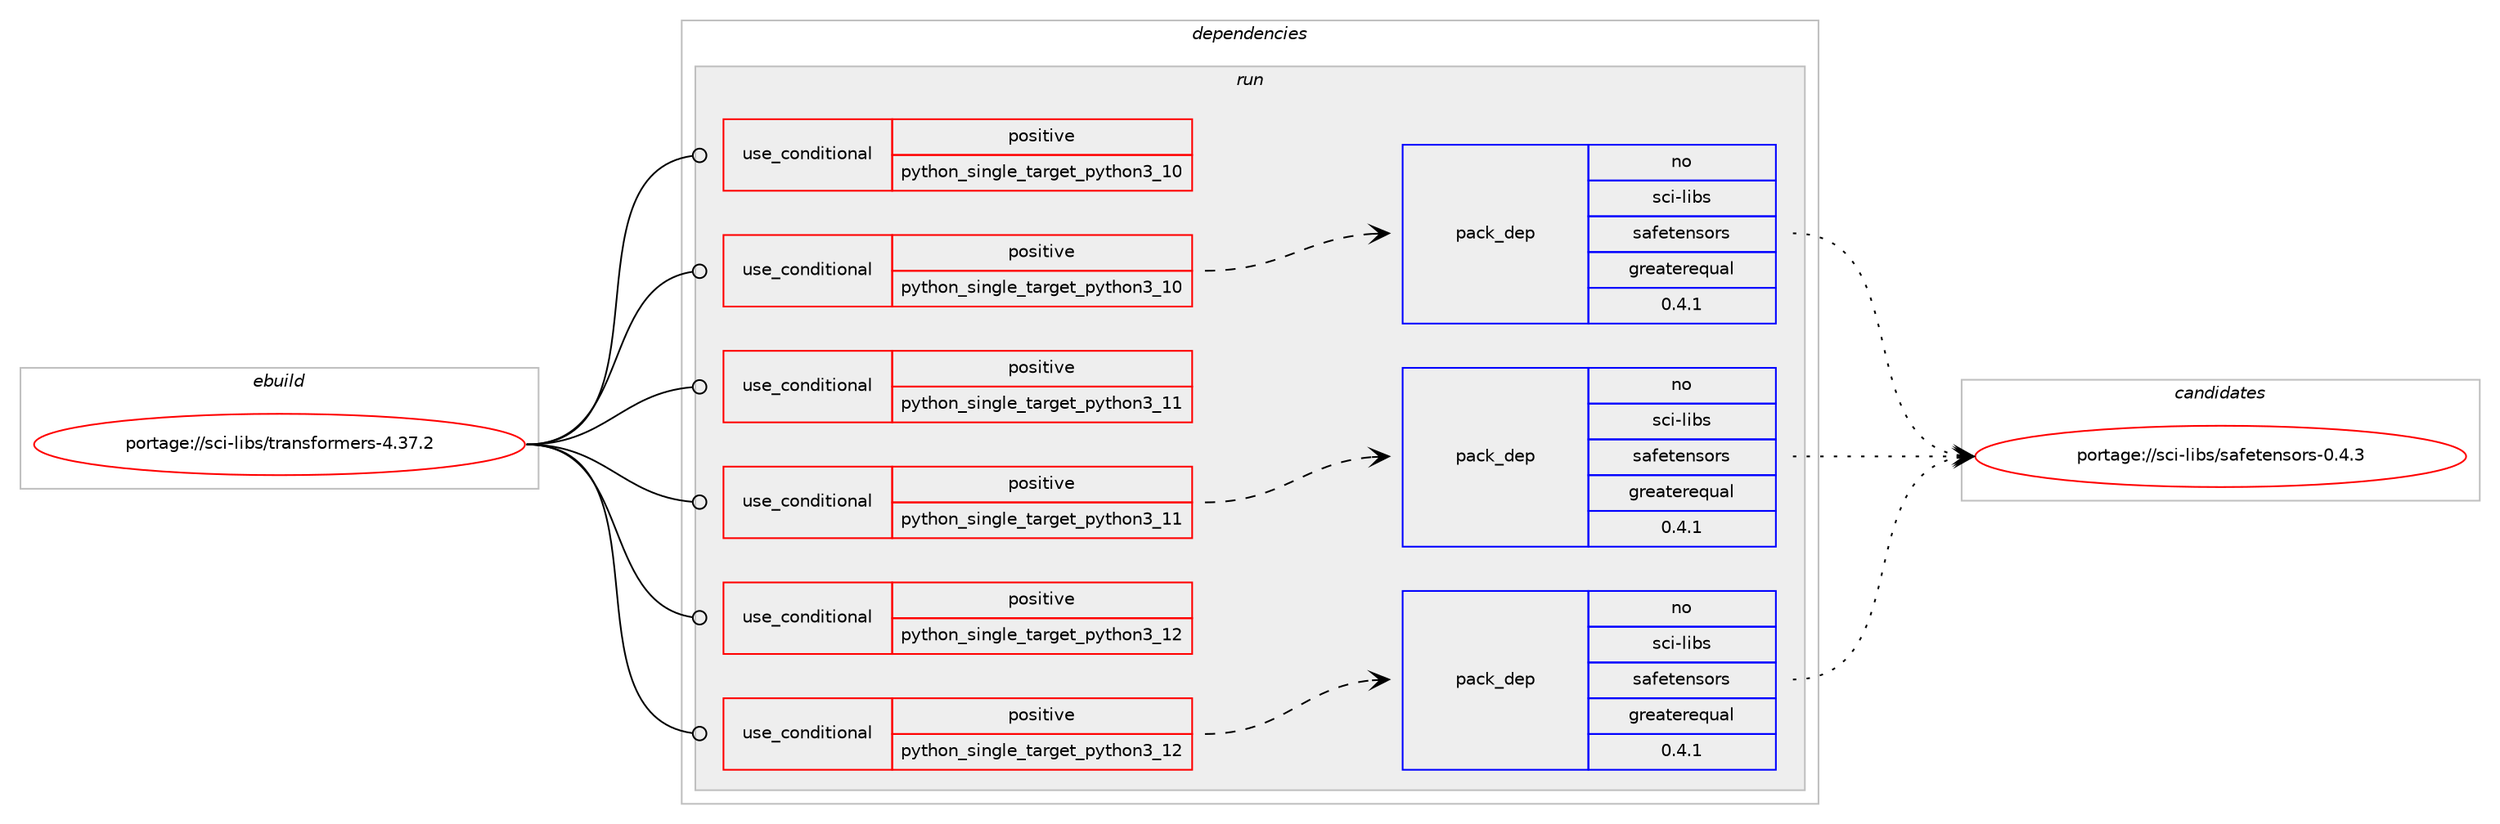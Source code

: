 digraph prolog {

# *************
# Graph options
# *************

newrank=true;
concentrate=true;
compound=true;
graph [rankdir=LR,fontname=Helvetica,fontsize=10,ranksep=1.5];#, ranksep=2.5, nodesep=0.2];
edge  [arrowhead=vee];
node  [fontname=Helvetica,fontsize=10];

# **********
# The ebuild
# **********

subgraph cluster_leftcol {
color=gray;
rank=same;
label=<<i>ebuild</i>>;
id [label="portage://sci-libs/transformers-4.37.2", color=red, width=4, href="../sci-libs/transformers-4.37.2.svg"];
}

# ****************
# The dependencies
# ****************

subgraph cluster_midcol {
color=gray;
label=<<i>dependencies</i>>;
subgraph cluster_compile {
fillcolor="#eeeeee";
style=filled;
label=<<i>compile</i>>;
}
subgraph cluster_compileandrun {
fillcolor="#eeeeee";
style=filled;
label=<<i>compile and run</i>>;
}
subgraph cluster_run {
fillcolor="#eeeeee";
style=filled;
label=<<i>run</i>>;
subgraph cond104885 {
dependency203007 [label=<<TABLE BORDER="0" CELLBORDER="1" CELLSPACING="0" CELLPADDING="4"><TR><TD ROWSPAN="3" CELLPADDING="10">use_conditional</TD></TR><TR><TD>positive</TD></TR><TR><TD>python_single_target_python3_10</TD></TR></TABLE>>, shape=none, color=red];
# *** BEGIN UNKNOWN DEPENDENCY TYPE (TODO) ***
# dependency203007 -> package_dependency(portage://sci-libs/transformers-4.37.2,run,no,dev-lang,python,none,[,,],[slot(3.10)],[])
# *** END UNKNOWN DEPENDENCY TYPE (TODO) ***

}
id:e -> dependency203007:w [weight=20,style="solid",arrowhead="odot"];
subgraph cond104886 {
dependency203008 [label=<<TABLE BORDER="0" CELLBORDER="1" CELLSPACING="0" CELLPADDING="4"><TR><TD ROWSPAN="3" CELLPADDING="10">use_conditional</TD></TR><TR><TD>positive</TD></TR><TR><TD>python_single_target_python3_10</TD></TR></TABLE>>, shape=none, color=red];
# *** BEGIN UNKNOWN DEPENDENCY TYPE (TODO) ***
# dependency203008 -> package_dependency(portage://sci-libs/transformers-4.37.2,run,no,dev-python,filelock,none,[,,],[],[use(enable(python_targets_python3_10),negative)])
# *** END UNKNOWN DEPENDENCY TYPE (TODO) ***

# *** BEGIN UNKNOWN DEPENDENCY TYPE (TODO) ***
# dependency203008 -> package_dependency(portage://sci-libs/transformers-4.37.2,run,no,dev-python,numpy,none,[,,],[],[use(enable(python_targets_python3_10),negative)])
# *** END UNKNOWN DEPENDENCY TYPE (TODO) ***

# *** BEGIN UNKNOWN DEPENDENCY TYPE (TODO) ***
# dependency203008 -> package_dependency(portage://sci-libs/transformers-4.37.2,run,no,dev-python,packaging,none,[,,],[],[use(enable(python_targets_python3_10),negative)])
# *** END UNKNOWN DEPENDENCY TYPE (TODO) ***

# *** BEGIN UNKNOWN DEPENDENCY TYPE (TODO) ***
# dependency203008 -> package_dependency(portage://sci-libs/transformers-4.37.2,run,no,dev-python,pyyaml,none,[,,],[],[use(enable(python_targets_python3_10),negative)])
# *** END UNKNOWN DEPENDENCY TYPE (TODO) ***

# *** BEGIN UNKNOWN DEPENDENCY TYPE (TODO) ***
# dependency203008 -> package_dependency(portage://sci-libs/transformers-4.37.2,run,no,dev-python,regex,none,[,,],[],[use(enable(python_targets_python3_10),negative)])
# *** END UNKNOWN DEPENDENCY TYPE (TODO) ***

# *** BEGIN UNKNOWN DEPENDENCY TYPE (TODO) ***
# dependency203008 -> package_dependency(portage://sci-libs/transformers-4.37.2,run,no,dev-python,requests,none,[,,],[],[use(enable(python_targets_python3_10),negative)])
# *** END UNKNOWN DEPENDENCY TYPE (TODO) ***

# *** BEGIN UNKNOWN DEPENDENCY TYPE (TODO) ***
# dependency203008 -> package_dependency(portage://sci-libs/transformers-4.37.2,run,no,dev-python,tqdm,none,[,,],[],[use(enable(python_targets_python3_10),negative)])
# *** END UNKNOWN DEPENDENCY TYPE (TODO) ***

# *** BEGIN UNKNOWN DEPENDENCY TYPE (TODO) ***
# dependency203008 -> package_dependency(portage://sci-libs/transformers-4.37.2,run,no,sci-libs,huggingface_hub,none,[,,],[],[use(enable(python_targets_python3_10),negative)])
# *** END UNKNOWN DEPENDENCY TYPE (TODO) ***

subgraph pack95315 {
dependency203009 [label=<<TABLE BORDER="0" CELLBORDER="1" CELLSPACING="0" CELLPADDING="4" WIDTH="220"><TR><TD ROWSPAN="6" CELLPADDING="30">pack_dep</TD></TR><TR><TD WIDTH="110">no</TD></TR><TR><TD>sci-libs</TD></TR><TR><TD>safetensors</TD></TR><TR><TD>greaterequal</TD></TR><TR><TD>0.4.1</TD></TR></TABLE>>, shape=none, color=blue];
}
dependency203008:e -> dependency203009:w [weight=20,style="dashed",arrowhead="vee"];
}
id:e -> dependency203008:w [weight=20,style="solid",arrowhead="odot"];
subgraph cond104887 {
dependency203010 [label=<<TABLE BORDER="0" CELLBORDER="1" CELLSPACING="0" CELLPADDING="4"><TR><TD ROWSPAN="3" CELLPADDING="10">use_conditional</TD></TR><TR><TD>positive</TD></TR><TR><TD>python_single_target_python3_11</TD></TR></TABLE>>, shape=none, color=red];
# *** BEGIN UNKNOWN DEPENDENCY TYPE (TODO) ***
# dependency203010 -> package_dependency(portage://sci-libs/transformers-4.37.2,run,no,dev-lang,python,none,[,,],[slot(3.11)],[])
# *** END UNKNOWN DEPENDENCY TYPE (TODO) ***

}
id:e -> dependency203010:w [weight=20,style="solid",arrowhead="odot"];
subgraph cond104888 {
dependency203011 [label=<<TABLE BORDER="0" CELLBORDER="1" CELLSPACING="0" CELLPADDING="4"><TR><TD ROWSPAN="3" CELLPADDING="10">use_conditional</TD></TR><TR><TD>positive</TD></TR><TR><TD>python_single_target_python3_11</TD></TR></TABLE>>, shape=none, color=red];
# *** BEGIN UNKNOWN DEPENDENCY TYPE (TODO) ***
# dependency203011 -> package_dependency(portage://sci-libs/transformers-4.37.2,run,no,dev-python,filelock,none,[,,],[],[use(enable(python_targets_python3_11),negative)])
# *** END UNKNOWN DEPENDENCY TYPE (TODO) ***

# *** BEGIN UNKNOWN DEPENDENCY TYPE (TODO) ***
# dependency203011 -> package_dependency(portage://sci-libs/transformers-4.37.2,run,no,dev-python,numpy,none,[,,],[],[use(enable(python_targets_python3_11),negative)])
# *** END UNKNOWN DEPENDENCY TYPE (TODO) ***

# *** BEGIN UNKNOWN DEPENDENCY TYPE (TODO) ***
# dependency203011 -> package_dependency(portage://sci-libs/transformers-4.37.2,run,no,dev-python,packaging,none,[,,],[],[use(enable(python_targets_python3_11),negative)])
# *** END UNKNOWN DEPENDENCY TYPE (TODO) ***

# *** BEGIN UNKNOWN DEPENDENCY TYPE (TODO) ***
# dependency203011 -> package_dependency(portage://sci-libs/transformers-4.37.2,run,no,dev-python,pyyaml,none,[,,],[],[use(enable(python_targets_python3_11),negative)])
# *** END UNKNOWN DEPENDENCY TYPE (TODO) ***

# *** BEGIN UNKNOWN DEPENDENCY TYPE (TODO) ***
# dependency203011 -> package_dependency(portage://sci-libs/transformers-4.37.2,run,no,dev-python,regex,none,[,,],[],[use(enable(python_targets_python3_11),negative)])
# *** END UNKNOWN DEPENDENCY TYPE (TODO) ***

# *** BEGIN UNKNOWN DEPENDENCY TYPE (TODO) ***
# dependency203011 -> package_dependency(portage://sci-libs/transformers-4.37.2,run,no,dev-python,requests,none,[,,],[],[use(enable(python_targets_python3_11),negative)])
# *** END UNKNOWN DEPENDENCY TYPE (TODO) ***

# *** BEGIN UNKNOWN DEPENDENCY TYPE (TODO) ***
# dependency203011 -> package_dependency(portage://sci-libs/transformers-4.37.2,run,no,dev-python,tqdm,none,[,,],[],[use(enable(python_targets_python3_11),negative)])
# *** END UNKNOWN DEPENDENCY TYPE (TODO) ***

# *** BEGIN UNKNOWN DEPENDENCY TYPE (TODO) ***
# dependency203011 -> package_dependency(portage://sci-libs/transformers-4.37.2,run,no,sci-libs,huggingface_hub,none,[,,],[],[use(enable(python_targets_python3_11),negative)])
# *** END UNKNOWN DEPENDENCY TYPE (TODO) ***

subgraph pack95316 {
dependency203012 [label=<<TABLE BORDER="0" CELLBORDER="1" CELLSPACING="0" CELLPADDING="4" WIDTH="220"><TR><TD ROWSPAN="6" CELLPADDING="30">pack_dep</TD></TR><TR><TD WIDTH="110">no</TD></TR><TR><TD>sci-libs</TD></TR><TR><TD>safetensors</TD></TR><TR><TD>greaterequal</TD></TR><TR><TD>0.4.1</TD></TR></TABLE>>, shape=none, color=blue];
}
dependency203011:e -> dependency203012:w [weight=20,style="dashed",arrowhead="vee"];
}
id:e -> dependency203011:w [weight=20,style="solid",arrowhead="odot"];
subgraph cond104889 {
dependency203013 [label=<<TABLE BORDER="0" CELLBORDER="1" CELLSPACING="0" CELLPADDING="4"><TR><TD ROWSPAN="3" CELLPADDING="10">use_conditional</TD></TR><TR><TD>positive</TD></TR><TR><TD>python_single_target_python3_12</TD></TR></TABLE>>, shape=none, color=red];
# *** BEGIN UNKNOWN DEPENDENCY TYPE (TODO) ***
# dependency203013 -> package_dependency(portage://sci-libs/transformers-4.37.2,run,no,dev-lang,python,none,[,,],[slot(3.12)],[])
# *** END UNKNOWN DEPENDENCY TYPE (TODO) ***

}
id:e -> dependency203013:w [weight=20,style="solid",arrowhead="odot"];
subgraph cond104890 {
dependency203014 [label=<<TABLE BORDER="0" CELLBORDER="1" CELLSPACING="0" CELLPADDING="4"><TR><TD ROWSPAN="3" CELLPADDING="10">use_conditional</TD></TR><TR><TD>positive</TD></TR><TR><TD>python_single_target_python3_12</TD></TR></TABLE>>, shape=none, color=red];
# *** BEGIN UNKNOWN DEPENDENCY TYPE (TODO) ***
# dependency203014 -> package_dependency(portage://sci-libs/transformers-4.37.2,run,no,dev-python,filelock,none,[,,],[],[use(enable(python_targets_python3_12),negative)])
# *** END UNKNOWN DEPENDENCY TYPE (TODO) ***

# *** BEGIN UNKNOWN DEPENDENCY TYPE (TODO) ***
# dependency203014 -> package_dependency(portage://sci-libs/transformers-4.37.2,run,no,dev-python,numpy,none,[,,],[],[use(enable(python_targets_python3_12),negative)])
# *** END UNKNOWN DEPENDENCY TYPE (TODO) ***

# *** BEGIN UNKNOWN DEPENDENCY TYPE (TODO) ***
# dependency203014 -> package_dependency(portage://sci-libs/transformers-4.37.2,run,no,dev-python,packaging,none,[,,],[],[use(enable(python_targets_python3_12),negative)])
# *** END UNKNOWN DEPENDENCY TYPE (TODO) ***

# *** BEGIN UNKNOWN DEPENDENCY TYPE (TODO) ***
# dependency203014 -> package_dependency(portage://sci-libs/transformers-4.37.2,run,no,dev-python,pyyaml,none,[,,],[],[use(enable(python_targets_python3_12),negative)])
# *** END UNKNOWN DEPENDENCY TYPE (TODO) ***

# *** BEGIN UNKNOWN DEPENDENCY TYPE (TODO) ***
# dependency203014 -> package_dependency(portage://sci-libs/transformers-4.37.2,run,no,dev-python,regex,none,[,,],[],[use(enable(python_targets_python3_12),negative)])
# *** END UNKNOWN DEPENDENCY TYPE (TODO) ***

# *** BEGIN UNKNOWN DEPENDENCY TYPE (TODO) ***
# dependency203014 -> package_dependency(portage://sci-libs/transformers-4.37.2,run,no,dev-python,requests,none,[,,],[],[use(enable(python_targets_python3_12),negative)])
# *** END UNKNOWN DEPENDENCY TYPE (TODO) ***

# *** BEGIN UNKNOWN DEPENDENCY TYPE (TODO) ***
# dependency203014 -> package_dependency(portage://sci-libs/transformers-4.37.2,run,no,dev-python,tqdm,none,[,,],[],[use(enable(python_targets_python3_12),negative)])
# *** END UNKNOWN DEPENDENCY TYPE (TODO) ***

# *** BEGIN UNKNOWN DEPENDENCY TYPE (TODO) ***
# dependency203014 -> package_dependency(portage://sci-libs/transformers-4.37.2,run,no,sci-libs,huggingface_hub,none,[,,],[],[use(enable(python_targets_python3_12),negative)])
# *** END UNKNOWN DEPENDENCY TYPE (TODO) ***

subgraph pack95317 {
dependency203015 [label=<<TABLE BORDER="0" CELLBORDER="1" CELLSPACING="0" CELLPADDING="4" WIDTH="220"><TR><TD ROWSPAN="6" CELLPADDING="30">pack_dep</TD></TR><TR><TD WIDTH="110">no</TD></TR><TR><TD>sci-libs</TD></TR><TR><TD>safetensors</TD></TR><TR><TD>greaterequal</TD></TR><TR><TD>0.4.1</TD></TR></TABLE>>, shape=none, color=blue];
}
dependency203014:e -> dependency203015:w [weight=20,style="dashed",arrowhead="vee"];
}
id:e -> dependency203014:w [weight=20,style="solid",arrowhead="odot"];
# *** BEGIN UNKNOWN DEPENDENCY TYPE (TODO) ***
# id -> package_dependency(portage://sci-libs/transformers-4.37.2,run,no,sci-libs,tokenizers,none,[,,],[],[use(optenable(python_single_target_python3_10),negative),use(optenable(python_single_target_python3_11),negative),use(optenable(python_single_target_python3_12),negative)])
# *** END UNKNOWN DEPENDENCY TYPE (TODO) ***

}
}

# **************
# The candidates
# **************

subgraph cluster_choices {
rank=same;
color=gray;
label=<<i>candidates</i>>;

subgraph choice95315 {
color=black;
nodesep=1;
choice1159910545108105981154711597102101116101110115111114115454846524651 [label="portage://sci-libs/safetensors-0.4.3", color=red, width=4,href="../sci-libs/safetensors-0.4.3.svg"];
dependency203009:e -> choice1159910545108105981154711597102101116101110115111114115454846524651:w [style=dotted,weight="100"];
}
subgraph choice95316 {
color=black;
nodesep=1;
choice1159910545108105981154711597102101116101110115111114115454846524651 [label="portage://sci-libs/safetensors-0.4.3", color=red, width=4,href="../sci-libs/safetensors-0.4.3.svg"];
dependency203012:e -> choice1159910545108105981154711597102101116101110115111114115454846524651:w [style=dotted,weight="100"];
}
subgraph choice95317 {
color=black;
nodesep=1;
choice1159910545108105981154711597102101116101110115111114115454846524651 [label="portage://sci-libs/safetensors-0.4.3", color=red, width=4,href="../sci-libs/safetensors-0.4.3.svg"];
dependency203015:e -> choice1159910545108105981154711597102101116101110115111114115454846524651:w [style=dotted,weight="100"];
}
}

}

